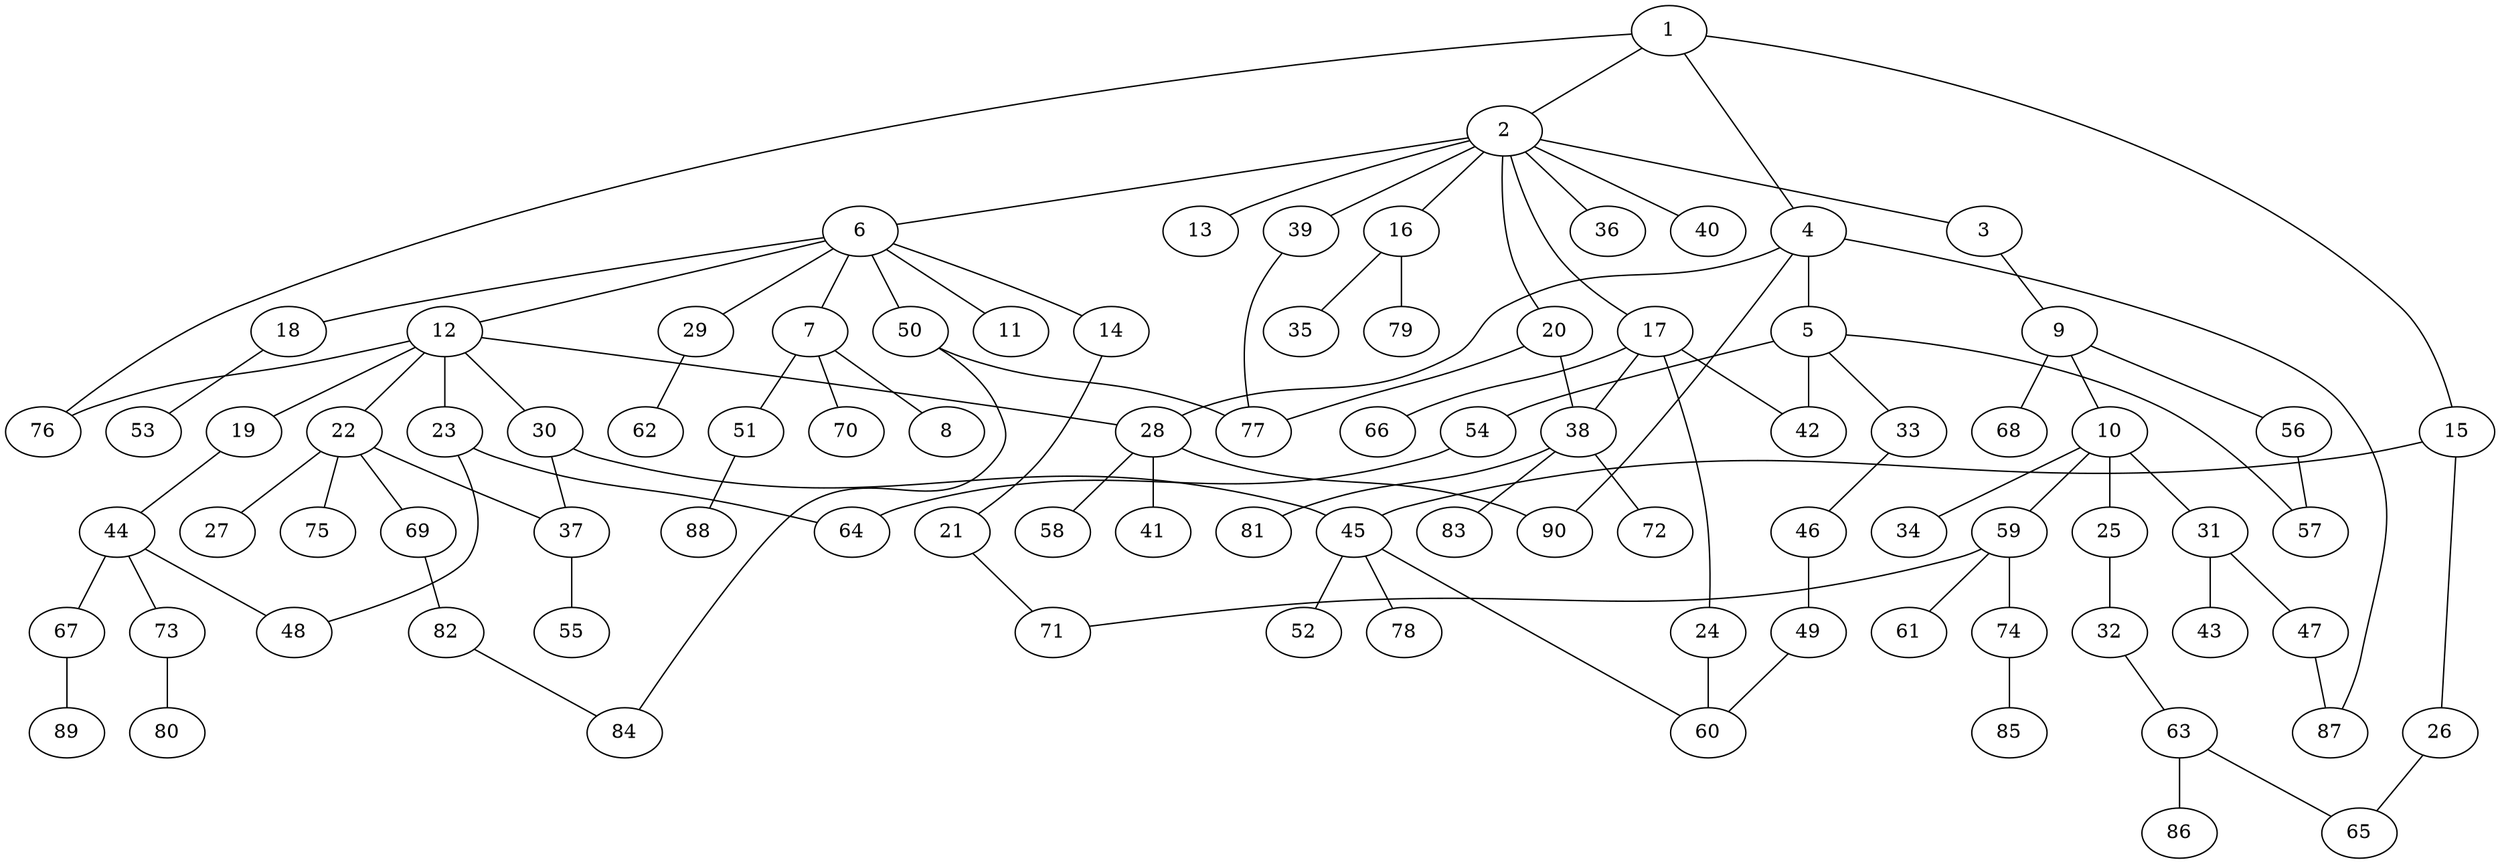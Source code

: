graph graphname {1--2
1--4
1--15
1--76
2--3
2--6
2--13
2--16
2--17
2--20
2--36
2--39
2--40
3--9
4--5
4--28
4--87
4--90
5--33
5--42
5--54
5--57
6--7
6--11
6--12
6--14
6--18
6--29
6--50
7--8
7--51
7--70
9--10
9--56
9--68
10--25
10--31
10--34
10--59
12--19
12--22
12--23
12--28
12--30
12--76
14--21
15--26
15--45
16--35
16--79
17--24
17--38
17--42
17--66
18--53
19--44
20--38
20--77
21--71
22--27
22--37
22--69
22--75
23--48
23--64
24--60
25--32
26--65
28--41
28--58
28--90
29--62
30--37
30--45
31--43
31--47
32--63
33--46
37--55
38--72
38--81
38--83
39--77
44--48
44--67
44--73
45--52
45--60
45--78
46--49
47--87
49--60
50--77
50--84
51--88
54--64
56--57
59--61
59--71
59--74
63--65
63--86
67--89
69--82
73--80
74--85
82--84
}
